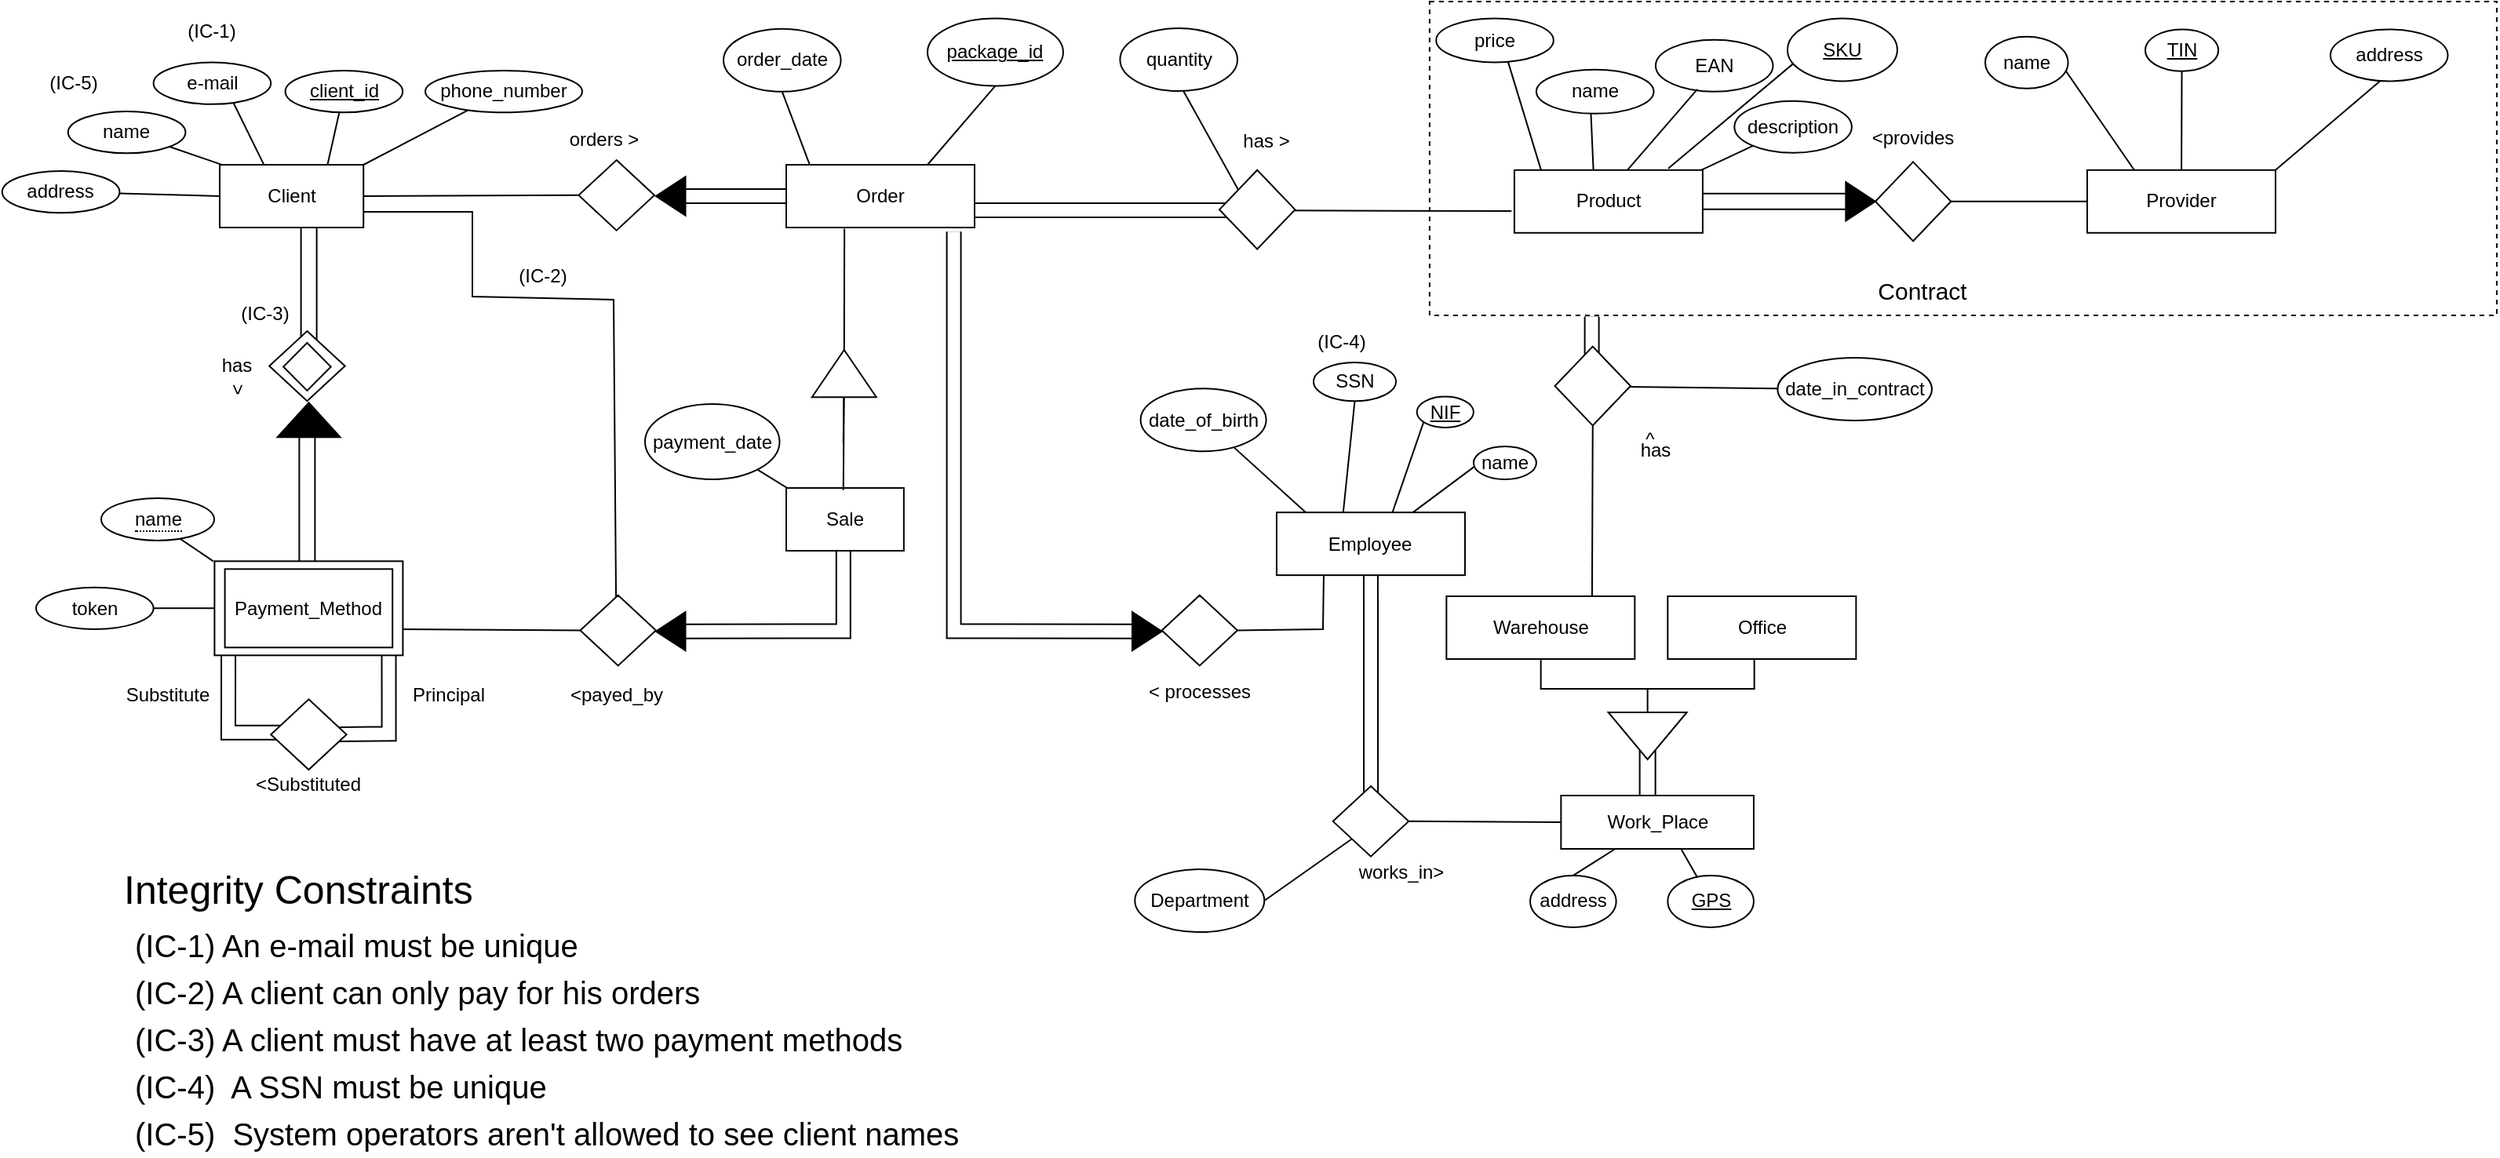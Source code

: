 <mxfile version="21.3.2" type="github">
  <diagram name="Page-1" id="xPYHQfnh46mK-k9WcB2l">
    <mxGraphModel dx="673" dy="382" grid="1" gridSize="10" guides="1" tooltips="1" connect="1" arrows="1" fold="1" page="1" pageScale="1" pageWidth="1169" pageHeight="1654" math="0" shadow="0">
      <root>
        <mxCell id="0" />
        <mxCell id="1" parent="0" />
        <mxCell id="c6sSTiB1Lbt-7I_A86Yg-37" value="" style="endArrow=none;html=1;rounded=0;entryX=1;entryY=0.75;entryDx=0;entryDy=0;exitX=0.474;exitY=0.216;exitDx=0;exitDy=0;exitPerimeter=0;" parent="1" source="q-D3DN9akOICgejKjBbG-94" edge="1">
          <mxGeometry width="50" height="50" relative="1" as="geometry">
            <mxPoint x="408.75" y="197.57" as="sourcePoint" />
            <mxPoint x="270.6" y="144" as="targetPoint" />
            <Array as="points">
              <mxPoint x="430" y="200" />
              <mxPoint x="340" y="198" />
              <mxPoint x="340" y="144" />
            </Array>
          </mxGeometry>
        </mxCell>
        <mxCell id="c6sSTiB1Lbt-7I_A86Yg-24" value="" style="shape=filledEdge;curved=0;rounded=0;fixDash=1;endArrow=none;strokeWidth=10;fillColor=#ffffff;edgeStyle=orthogonalEdgeStyle;html=1;exitX=1;exitY=0.5;exitDx=0;exitDy=0;" parent="1" source="q-D3DN9akOICgejKjBbG-46" edge="1">
          <mxGeometry width="60" height="40" relative="1" as="geometry">
            <mxPoint x="640" y="132.68" as="sourcePoint" />
            <mxPoint x="840" y="143" as="targetPoint" />
            <Array as="points">
              <mxPoint x="612" y="134" />
              <mxPoint x="612" y="143" />
            </Array>
          </mxGeometry>
        </mxCell>
        <mxCell id="c6sSTiB1Lbt-7I_A86Yg-19" value="" style="shape=filledEdge;curved=0;rounded=0;fixDash=1;endArrow=none;strokeWidth=10;fillColor=#ffffff;edgeStyle=orthogonalEdgeStyle;html=1;exitX=0;exitY=0.5;exitDx=0;exitDy=0;entryX=0;entryY=0.5;entryDx=0;entryDy=0;" parent="1" source="q-D3DN9akOICgejKjBbG-64" target="q-D3DN9akOICgejKjBbG-46" edge="1">
          <mxGeometry width="60" height="40" relative="1" as="geometry">
            <mxPoint x="561.22" y="284.5" as="sourcePoint" />
            <mxPoint x="666.22" y="284.5" as="targetPoint" />
          </mxGeometry>
        </mxCell>
        <mxCell id="c6sSTiB1Lbt-7I_A86Yg-53" value="" style="shape=filledEdge;curved=0;rounded=0;fixDash=1;endArrow=none;strokeWidth=10;fillColor=#ffffff;edgeStyle=orthogonalEdgeStyle;html=1;exitX=0.89;exitY=1.065;exitDx=0;exitDy=0;entryX=0;entryY=0.5;entryDx=0;entryDy=0;exitPerimeter=0;" parent="1" source="q-D3DN9akOICgejKjBbG-46" target="c6sSTiB1Lbt-7I_A86Yg-55" edge="1">
          <mxGeometry width="60" height="40" relative="1" as="geometry">
            <mxPoint x="681" y="401" as="sourcePoint" />
            <mxPoint x="820" y="411" as="targetPoint" />
            <Array as="points">
              <mxPoint x="647" y="411" />
            </Array>
          </mxGeometry>
        </mxCell>
        <mxCell id="c6sSTiB1Lbt-7I_A86Yg-34" value="" style="endArrow=none;html=1;rounded=0;exitX=0;exitY=0.5;exitDx=0;exitDy=0;" parent="1" source="q-D3DN9akOICgejKjBbG-94" edge="1">
          <mxGeometry width="50" height="50" relative="1" as="geometry">
            <mxPoint x="389.95" y="409.0" as="sourcePoint" />
            <mxPoint x="290" y="410" as="targetPoint" />
          </mxGeometry>
        </mxCell>
        <mxCell id="q-D3DN9akOICgejKjBbG-154" value="" style="shape=filledEdge;curved=0;rounded=0;fixDash=1;endArrow=none;strokeWidth=10;fillColor=#ffffff;edgeStyle=orthogonalEdgeStyle;html=1;entryX=0.501;entryY=0.188;entryDx=0;entryDy=0;entryPerimeter=0;exitX=0.152;exitY=1.004;exitDx=0;exitDy=0;exitPerimeter=0;" parent="1" source="q-D3DN9akOICgejKjBbG-145" edge="1">
          <mxGeometry width="60" height="40" relative="1" as="geometry">
            <mxPoint x="1053.48" y="169" as="sourcePoint" />
            <mxPoint x="1053.38" y="269" as="targetPoint" />
          </mxGeometry>
        </mxCell>
        <mxCell id="q-D3DN9akOICgejKjBbG-145" value="" style="whiteSpace=wrap;html=1;fillColor=none;dashed=1;" parent="1" vertex="1">
          <mxGeometry x="949.96" y="10" width="680" height="200" as="geometry" />
        </mxCell>
        <mxCell id="q-D3DN9akOICgejKjBbG-148" value="" style="shape=partialRectangle;whiteSpace=wrap;html=1;top=0;bottom=0;fillColor=none;rotation=-90;" parent="1" vertex="1">
          <mxGeometry x="1163.83" y="89.89" width="10" height="95.01" as="geometry" />
        </mxCell>
        <mxCell id="q-D3DN9akOICgejKjBbG-35" value="" style="shape=partialRectangle;whiteSpace=wrap;html=1;top=0;bottom=0;fillColor=none;" parent="1" vertex="1">
          <mxGeometry x="230.8" y="150" width="10" height="90" as="geometry" />
        </mxCell>
        <mxCell id="q-D3DN9akOICgejKjBbG-4" value="" style="endArrow=none;html=1;rounded=0;entryX=0.25;entryY=0;entryDx=0;entryDy=0;exitX=0.743;exitY=0.127;exitDx=0;exitDy=0;exitPerimeter=0;" parent="1" source="q-D3DN9akOICgejKjBbG-70" target="q-D3DN9akOICgejKjBbG-68" edge="1">
          <mxGeometry width="50" height="50" relative="1" as="geometry">
            <mxPoint x="1224.16" y="340.39" as="sourcePoint" />
            <mxPoint x="1274.16" y="290.39" as="targetPoint" />
          </mxGeometry>
        </mxCell>
        <mxCell id="q-D3DN9akOICgejKjBbG-5" value="" style="endArrow=none;html=1;rounded=0;exitX=-0.015;exitY=0.654;exitDx=0;exitDy=0;entryX=0.841;entryY=0.51;entryDx=0;entryDy=0;entryPerimeter=0;exitPerimeter=0;" parent="1" source="q-D3DN9akOICgejKjBbG-120" target="q-D3DN9akOICgejKjBbG-88" edge="1">
          <mxGeometry width="50" height="50" relative="1" as="geometry">
            <mxPoint x="996.58" y="127.69" as="sourcePoint" />
            <mxPoint x="931.58" y="128.69" as="targetPoint" />
          </mxGeometry>
        </mxCell>
        <mxCell id="q-D3DN9akOICgejKjBbG-7" value="" style="shape=filledEdge;curved=0;rounded=0;fixDash=1;endArrow=none;strokeWidth=10;fillColor=#ffffff;edgeStyle=orthogonalEdgeStyle;html=1;entryX=0.978;entryY=0.905;entryDx=0;entryDy=0;entryPerimeter=0;" parent="1" target="q-D3DN9akOICgejKjBbG-117" edge="1">
          <mxGeometry width="60" height="40" relative="1" as="geometry">
            <mxPoint x="252.9" y="477.02" as="sourcePoint" />
            <mxPoint x="312.9" y="437.02" as="targetPoint" />
            <Array as="points">
              <mxPoint x="253.9" y="476.66" />
              <mxPoint x="286.9" y="476.66" />
            </Array>
          </mxGeometry>
        </mxCell>
        <mxCell id="q-D3DN9akOICgejKjBbG-8" value="" style="shape=filledEdge;curved=0;rounded=0;fixDash=1;endArrow=none;strokeWidth=10;fillColor=#ffffff;edgeStyle=orthogonalEdgeStyle;html=1;exitX=0.021;exitY=0.898;exitDx=0;exitDy=0;exitPerimeter=0;entryX=0.152;entryY=0.474;entryDx=0;entryDy=0;entryPerimeter=0;" parent="1" source="q-D3DN9akOICgejKjBbG-117" target="q-D3DN9akOICgejKjBbG-90" edge="1">
          <mxGeometry width="60" height="40" relative="1" as="geometry">
            <mxPoint x="111.78" y="466.18" as="sourcePoint" />
            <mxPoint x="208.9" y="476.66" as="targetPoint" />
            <Array as="points">
              <mxPoint x="184.9" y="475.66" />
            </Array>
          </mxGeometry>
        </mxCell>
        <mxCell id="q-D3DN9akOICgejKjBbG-9" value="" style="shape=filledEdge;curved=0;rounded=0;fixDash=1;endArrow=none;strokeWidth=10;fillColor=#ffffff;edgeStyle=orthogonalEdgeStyle;html=1;exitX=0.5;exitY=1;exitDx=0;exitDy=0;entryX=0.501;entryY=0.188;entryDx=0;entryDy=0;entryPerimeter=0;" parent="1" source="q-D3DN9akOICgejKjBbG-100" target="q-D3DN9akOICgejKjBbG-112" edge="1">
          <mxGeometry width="60" height="40" relative="1" as="geometry">
            <mxPoint x="842.48" y="449" as="sourcePoint" />
            <mxPoint x="872.48" y="539" as="targetPoint" />
          </mxGeometry>
        </mxCell>
        <mxCell id="q-D3DN9akOICgejKjBbG-10" value="" style="endArrow=none;html=1;rounded=0;entryX=0.413;entryY=0.045;entryDx=0;entryDy=0;entryPerimeter=0;" parent="1" source="q-D3DN9akOICgejKjBbG-100" target="q-D3DN9akOICgejKjBbG-103" edge="1">
          <mxGeometry width="50" height="50" relative="1" as="geometry">
            <mxPoint x="898.21" y="362" as="sourcePoint" />
            <mxPoint x="921.21" y="386" as="targetPoint" />
            <Array as="points" />
          </mxGeometry>
        </mxCell>
        <mxCell id="q-D3DN9akOICgejKjBbG-11" value="" style="endArrow=none;html=1;rounded=0;" parent="1" target="q-D3DN9akOICgejKjBbG-34" edge="1">
          <mxGeometry width="50" height="50" relative="1" as="geometry">
            <mxPoint x="190" y="117.33" as="sourcePoint" />
            <mxPoint x="224" y="90.663" as="targetPoint" />
          </mxGeometry>
        </mxCell>
        <mxCell id="q-D3DN9akOICgejKjBbG-12" value="" style="endArrow=none;html=1;rounded=0;exitX=0.354;exitY=-0.014;exitDx=0;exitDy=0;exitPerimeter=0;entryX=0.5;entryY=1;entryDx=0;entryDy=0;" parent="1" source="q-D3DN9akOICgejKjBbG-100" target="q-D3DN9akOICgejKjBbG-101" edge="1">
          <mxGeometry width="50" height="50" relative="1" as="geometry">
            <mxPoint x="796.9" y="461.5" as="sourcePoint" />
            <mxPoint x="842.291" y="358.298" as="targetPoint" />
            <Array as="points" />
          </mxGeometry>
        </mxCell>
        <mxCell id="q-D3DN9akOICgejKjBbG-13" value="" style="endArrow=none;html=1;rounded=0;exitX=0.162;exitY=0.019;exitDx=0;exitDy=0;exitPerimeter=0;" parent="1" source="q-D3DN9akOICgejKjBbG-100" target="q-D3DN9akOICgejKjBbG-102" edge="1">
          <mxGeometry width="50" height="50" relative="1" as="geometry">
            <mxPoint x="802.08" y="362.5" as="sourcePoint" />
            <mxPoint x="780.9" y="408.5" as="targetPoint" />
            <Array as="points" />
          </mxGeometry>
        </mxCell>
        <mxCell id="q-D3DN9akOICgejKjBbG-14" value="" style="endArrow=none;html=1;rounded=0;entryX=0.24;entryY=0.175;entryDx=0;entryDy=0;entryPerimeter=0;exitX=0.5;exitY=1;exitDx=0;exitDy=0;" parent="1" source="q-D3DN9akOICgejKjBbG-100" target="q-D3DN9akOICgejKjBbG-104" edge="1">
          <mxGeometry width="50" height="50" relative="1" as="geometry">
            <mxPoint x="846.9" y="459.5" as="sourcePoint" />
            <mxPoint x="790.9" y="418.5" as="targetPoint" />
            <Array as="points" />
          </mxGeometry>
        </mxCell>
        <mxCell id="q-D3DN9akOICgejKjBbG-17" value="" style="endArrow=none;html=1;rounded=0;entryX=1;entryY=0;entryDx=0;entryDy=0;exitX=0.427;exitY=0.991;exitDx=0;exitDy=0;exitPerimeter=0;" parent="1" source="q-D3DN9akOICgejKjBbG-99" target="q-D3DN9akOICgejKjBbG-68" edge="1">
          <mxGeometry width="50" height="50" relative="1" as="geometry">
            <mxPoint x="1260.479" y="231.817" as="sourcePoint" />
            <mxPoint x="1185.96" y="267.39" as="targetPoint" />
            <Array as="points" />
          </mxGeometry>
        </mxCell>
        <mxCell id="q-D3DN9akOICgejKjBbG-18" value="" style="endArrow=none;html=1;rounded=0;entryX=0.464;entryY=0.942;entryDx=0;entryDy=0;entryPerimeter=0;" parent="1" target="q-D3DN9akOICgejKjBbG-61" edge="1">
          <mxGeometry width="50" height="50" relative="1" as="geometry">
            <mxPoint x="1054.483" y="121.21" as="sourcePoint" />
            <mxPoint x="1006.96" y="70.39" as="targetPoint" />
            <Array as="points" />
          </mxGeometry>
        </mxCell>
        <mxCell id="q-D3DN9akOICgejKjBbG-19" value="" style="endArrow=none;html=1;rounded=0;exitX=0.175;exitY=0.059;exitDx=0;exitDy=0;entryX=0.605;entryY=0.923;entryDx=0;entryDy=0;entryPerimeter=0;exitPerimeter=0;" parent="1" target="q-D3DN9akOICgejKjBbG-60" edge="1">
          <mxGeometry width="50" height="50" relative="1" as="geometry">
            <mxPoint x="1022.86" y="123.57" as="sourcePoint" />
            <mxPoint x="1008.56" y="75.61" as="targetPoint" />
            <Array as="points" />
          </mxGeometry>
        </mxCell>
        <mxCell id="q-D3DN9akOICgejKjBbG-20" value="" style="endArrow=none;html=1;rounded=0;entryX=0.5;entryY=1;entryDx=0;entryDy=0;exitX=0.75;exitY=0;exitDx=0;exitDy=0;" parent="1" source="q-D3DN9akOICgejKjBbG-46" target="q-D3DN9akOICgejKjBbG-53" edge="1">
          <mxGeometry width="50" height="50" relative="1" as="geometry">
            <mxPoint x="580" y="111" as="sourcePoint" />
            <mxPoint x="557.8" y="79" as="targetPoint" />
            <Array as="points" />
          </mxGeometry>
        </mxCell>
        <mxCell id="q-D3DN9akOICgejKjBbG-22" value="" style="shape=filledEdge;curved=0;rounded=0;fixDash=1;endArrow=none;strokeWidth=10;fillColor=#ffffff;edgeStyle=orthogonalEdgeStyle;html=1;entryX=0.921;entryY=0.5;entryDx=0;entryDy=0;entryPerimeter=0;" parent="1" source="q-D3DN9akOICgejKjBbG-64" edge="1">
          <mxGeometry width="60" height="40" relative="1" as="geometry">
            <mxPoint x="532.48" y="134" as="sourcePoint" />
            <mxPoint x="467.683" y="134" as="targetPoint" />
            <Array as="points">
              <mxPoint x="516" y="134" />
            </Array>
          </mxGeometry>
        </mxCell>
        <mxCell id="q-D3DN9akOICgejKjBbG-23" value="" style="endArrow=none;html=1;rounded=0;exitX=0;exitY=0;exitDx=0;exitDy=0;entryX=0.535;entryY=0.983;entryDx=0;entryDy=0;entryPerimeter=0;" parent="1" source="q-D3DN9akOICgejKjBbG-88" target="q-D3DN9akOICgejKjBbG-59" edge="1">
          <mxGeometry width="50" height="50" relative="1" as="geometry">
            <mxPoint x="892.922" y="118.074" as="sourcePoint" />
            <mxPoint x="832.466" y="87.54" as="targetPoint" />
            <Array as="points" />
          </mxGeometry>
        </mxCell>
        <mxCell id="q-D3DN9akOICgejKjBbG-25" value="" style="shape=partialRectangle;whiteSpace=wrap;html=1;top=0;bottom=0;fillColor=none;" parent="1" vertex="1">
          <mxGeometry x="229.7" y="280" width="10" height="90.66" as="geometry" />
        </mxCell>
        <mxCell id="q-D3DN9akOICgejKjBbG-26" value="Client" style="rounded=0;whiteSpace=wrap;html=1;" parent="1" vertex="1">
          <mxGeometry x="179" y="114" width="91.6" height="40" as="geometry" />
        </mxCell>
        <mxCell id="q-D3DN9akOICgejKjBbG-27" value="" style="endArrow=none;html=1;rounded=0;exitX=0.75;exitY=0;exitDx=0;exitDy=0;" parent="1" source="q-D3DN9akOICgejKjBbG-26" target="q-D3DN9akOICgejKjBbG-28" edge="1">
          <mxGeometry width="50" height="50" relative="1" as="geometry">
            <mxPoint x="271.6" y="118" as="sourcePoint" />
            <mxPoint x="305.6" y="91.333" as="targetPoint" />
          </mxGeometry>
        </mxCell>
        <mxCell id="q-D3DN9akOICgejKjBbG-28" value="client_id" style="ellipse;whiteSpace=wrap;html=1;fontStyle=4" parent="1" vertex="1">
          <mxGeometry x="220.8" y="53.997" width="74.8" height="26.667" as="geometry" />
        </mxCell>
        <mxCell id="q-D3DN9akOICgejKjBbG-29" value="" style="endArrow=none;html=1;rounded=0;exitX=0.31;exitY=0.011;exitDx=0;exitDy=0;exitPerimeter=0;entryX=0.671;entryY=0.91;entryDx=0;entryDy=0;entryPerimeter=0;" parent="1" source="q-D3DN9akOICgejKjBbG-26" target="c6sSTiB1Lbt-7I_A86Yg-49" edge="1">
          <mxGeometry width="50" height="50" relative="1" as="geometry">
            <mxPoint x="233.52" y="118" as="sourcePoint" />
            <mxPoint x="193.026" y="83.443" as="targetPoint" />
          </mxGeometry>
        </mxCell>
        <mxCell id="q-D3DN9akOICgejKjBbG-30" value="" style="endArrow=none;html=1;rounded=0;exitX=1;exitY=0;exitDx=0;exitDy=0;" parent="1" source="q-D3DN9akOICgejKjBbG-26" target="q-D3DN9akOICgejKjBbG-31" edge="1">
          <mxGeometry width="50" height="50" relative="1" as="geometry">
            <mxPoint x="281.6" y="128" as="sourcePoint" />
            <mxPoint x="315.6" y="101.333" as="targetPoint" />
          </mxGeometry>
        </mxCell>
        <mxCell id="q-D3DN9akOICgejKjBbG-31" value="phone_number" style="ellipse;whiteSpace=wrap;html=1;" parent="1" vertex="1">
          <mxGeometry x="310" y="54" width="100" height="26.67" as="geometry" />
        </mxCell>
        <mxCell id="q-D3DN9akOICgejKjBbG-32" value="" style="endArrow=none;html=1;rounded=0;exitX=0;exitY=0.5;exitDx=0;exitDy=0;" parent="1" source="q-D3DN9akOICgejKjBbG-26" target="q-D3DN9akOICgejKjBbG-33" edge="1">
          <mxGeometry width="50" height="50" relative="1" as="geometry">
            <mxPoint x="291.6" y="138" as="sourcePoint" />
            <mxPoint x="325.6" y="111.333" as="targetPoint" />
          </mxGeometry>
        </mxCell>
        <mxCell id="q-D3DN9akOICgejKjBbG-33" value="address" style="ellipse;whiteSpace=wrap;html=1;" parent="1" vertex="1">
          <mxGeometry x="40.4" y="117.997" width="74.8" height="26.667" as="geometry" />
        </mxCell>
        <mxCell id="q-D3DN9akOICgejKjBbG-34" value="name" style="ellipse;whiteSpace=wrap;html=1;" parent="1" vertex="1">
          <mxGeometry x="82.4" y="79.997" width="74.8" height="26.667" as="geometry" />
        </mxCell>
        <mxCell id="q-D3DN9akOICgejKjBbG-36" value="has" style="text;html=1;strokeColor=none;fillColor=none;align=center;verticalAlign=middle;whiteSpace=wrap;rounded=0;rotation=0;" parent="1" vertex="1">
          <mxGeometry x="159.55" y="226.57" width="60" height="30" as="geometry" />
        </mxCell>
        <mxCell id="q-D3DN9akOICgejKjBbG-37" value="" style="endArrow=none;html=1;rounded=0;entryX=0.697;entryY=0.956;entryDx=0;entryDy=0;entryPerimeter=0;" parent="1" target="Z_2j_RdefMAn-4eYZW_Z-14" edge="1">
          <mxGeometry width="50" height="50" relative="1" as="geometry">
            <mxPoint x="174.9" y="366.66" as="sourcePoint" />
            <mxPoint x="132.3" y="326.657" as="targetPoint" />
            <Array as="points">
              <mxPoint x="174.9" y="366.66" />
            </Array>
          </mxGeometry>
        </mxCell>
        <mxCell id="q-D3DN9akOICgejKjBbG-39" value="&lt;div&gt;&lt;br&gt;&lt;/div&gt;&lt;div&gt;&lt;br&gt;&lt;/div&gt;" style="shape=partialRectangle;whiteSpace=wrap;html=1;top=0;bottom=0;fillColor=none;rotation=-180;" parent="1" vertex="1">
          <mxGeometry x="1083.83" y="477" width="10" height="39" as="geometry" />
        </mxCell>
        <mxCell id="q-D3DN9akOICgejKjBbG-40" value="" style="strokeWidth=1;html=1;shape=mxgraph.flowchart.annotation_2;align=left;labelPosition=right;pointerEvents=1;rotation=-90;" parent="1" vertex="1">
          <mxGeometry x="1068.83" y="380" width="40" height="136" as="geometry" />
        </mxCell>
        <mxCell id="q-D3DN9akOICgejKjBbG-41" value="" style="triangle;whiteSpace=wrap;html=1;rotation=90;" parent="1" vertex="1">
          <mxGeometry x="1073.83" y="453" width="30" height="50" as="geometry" />
        </mxCell>
        <mxCell id="q-D3DN9akOICgejKjBbG-42" value="Work_Place" style="rounded=0;whiteSpace=wrap;html=1;" parent="1" vertex="1">
          <mxGeometry x="1033.68" y="516" width="122.8" height="34" as="geometry" />
        </mxCell>
        <mxCell id="q-D3DN9akOICgejKjBbG-43" value="&amp;lt;Substituted" style="text;html=1;strokeColor=none;fillColor=none;align=center;verticalAlign=middle;whiteSpace=wrap;rounded=0;" parent="1" vertex="1">
          <mxGeometry x="196.2" y="494.0" width="79.2" height="30" as="geometry" />
        </mxCell>
        <mxCell id="q-D3DN9akOICgejKjBbG-44" value="&lt;div&gt;&lt;font style=&quot;font-size: 12px;&quot;&gt;(IC-3)&lt;/font&gt;&lt;/div&gt;" style="text;html=1;strokeColor=none;fillColor=none;align=center;verticalAlign=middle;whiteSpace=wrap;rounded=0;fontSize=8;" parent="1" vertex="1">
          <mxGeometry x="175.5" y="192.55" width="64.2" height="32" as="geometry" />
        </mxCell>
        <mxCell id="q-D3DN9akOICgejKjBbG-45" value="&amp;gt;" style="text;html=1;strokeColor=none;fillColor=none;align=center;verticalAlign=middle;whiteSpace=wrap;rounded=0;rotation=90;" parent="1" vertex="1">
          <mxGeometry x="160.65" y="241.96" width="60" height="30" as="geometry" />
        </mxCell>
        <mxCell id="q-D3DN9akOICgejKjBbG-49" value="" style="endArrow=none;html=1;rounded=0;exitX=0;exitY=0.5;exitDx=0;exitDy=0;entryX=1;entryY=0.5;entryDx=0;entryDy=0;" parent="1" source="q-D3DN9akOICgejKjBbG-56" edge="1" target="Z_2j_RdefMAn-4eYZW_Z-15">
          <mxGeometry width="50" height="50" relative="1" as="geometry">
            <mxPoint x="54.9" y="426.66" as="sourcePoint" />
            <mxPoint x="141.7" y="396.66" as="targetPoint" />
            <Array as="points">
              <mxPoint x="154.9" y="396.66" />
            </Array>
          </mxGeometry>
        </mxCell>
        <mxCell id="q-D3DN9akOICgejKjBbG-51" value="orders &amp;gt;" style="text;html=1;strokeColor=none;fillColor=none;align=center;verticalAlign=middle;whiteSpace=wrap;rounded=0;rotation=0;" parent="1" vertex="1">
          <mxGeometry x="393.95" y="83" width="60" height="30" as="geometry" />
        </mxCell>
        <mxCell id="q-D3DN9akOICgejKjBbG-52" value="" style="endArrow=none;html=1;rounded=0;entryX=0.5;entryY=1;entryDx=0;entryDy=0;exitX=0.25;exitY=1;exitDx=0;exitDy=0;" parent="1" source="q-D3DN9akOICgejKjBbG-46" target="q-D3DN9akOICgejKjBbG-54" edge="1">
          <mxGeometry width="50" height="50" relative="1" as="geometry">
            <mxPoint x="535.68" y="109.22" as="sourcePoint" />
            <mxPoint x="471.56" y="99.883" as="targetPoint" />
            <Array as="points" />
          </mxGeometry>
        </mxCell>
        <mxCell id="q-D3DN9akOICgejKjBbG-53" value="package_id" style="ellipse;whiteSpace=wrap;html=1;fontStyle=4" parent="1" vertex="1">
          <mxGeometry x="630" y="20.72" width="86.48" height="43" as="geometry" />
        </mxCell>
        <mxCell id="q-D3DN9akOICgejKjBbG-54" value="order_date" style="ellipse;whiteSpace=wrap;html=1;" parent="1" vertex="1">
          <mxGeometry x="500.0" y="27.39" width="74.8" height="40" as="geometry" />
        </mxCell>
        <mxCell id="q-D3DN9akOICgejKjBbG-55" value="payment_date" style="ellipse;whiteSpace=wrap;html=1;" parent="1" vertex="1">
          <mxGeometry x="450" y="266.5" width="85.75" height="48" as="geometry" />
        </mxCell>
        <mxCell id="q-D3DN9akOICgejKjBbG-56" value="" style="rounded=0;whiteSpace=wrap;html=1;" parent="1" vertex="1">
          <mxGeometry x="175.7" y="366.66" width="120" height="60" as="geometry" />
        </mxCell>
        <mxCell id="q-D3DN9akOICgejKjBbG-57" value="" style="triangle;whiteSpace=wrap;html=1;rotation=-90;fillColor=#000000;" parent="1" vertex="1">
          <mxGeometry x="224.8" y="256.57" width="22" height="40" as="geometry" />
        </mxCell>
        <mxCell id="q-D3DN9akOICgejKjBbG-58" value="has &amp;gt;" style="text;html=1;strokeColor=none;fillColor=none;align=center;verticalAlign=middle;whiteSpace=wrap;rounded=0;rotation=0;" parent="1" vertex="1">
          <mxGeometry x="816.01" y="84" width="60" height="30" as="geometry" />
        </mxCell>
        <mxCell id="q-D3DN9akOICgejKjBbG-59" value="quantity " style="ellipse;whiteSpace=wrap;html=1;" parent="1" vertex="1">
          <mxGeometry x="752.7" y="27" width="74.8" height="40" as="geometry" />
        </mxCell>
        <mxCell id="q-D3DN9akOICgejKjBbG-60" value="price" style="ellipse;whiteSpace=wrap;html=1;" parent="1" vertex="1">
          <mxGeometry x="954.11" y="20.72" width="74.8" height="28" as="geometry" />
        </mxCell>
        <mxCell id="q-D3DN9akOICgejKjBbG-61" value="name" style="ellipse;whiteSpace=wrap;html=1;" parent="1" vertex="1">
          <mxGeometry x="1017.96" y="53.39" width="74.8" height="28" as="geometry" />
        </mxCell>
        <mxCell id="q-D3DN9akOICgejKjBbG-62" value="description" style="ellipse;whiteSpace=wrap;html=1;" parent="1" vertex="1">
          <mxGeometry x="1144.16" y="73.39" width="74.8" height="33" as="geometry" />
        </mxCell>
        <mxCell id="q-D3DN9akOICgejKjBbG-63" value="EAN" style="ellipse;whiteSpace=wrap;html=1;" parent="1" vertex="1">
          <mxGeometry x="1093.96" y="34.39" width="74.8" height="33" as="geometry" />
        </mxCell>
        <mxCell id="q-D3DN9akOICgejKjBbG-64" value="" style="triangle;whiteSpace=wrap;html=1;rotation=-180;fillColor=#000000;" parent="1" vertex="1">
          <mxGeometry x="456.95" y="121.7" width="18.8" height="24.6" as="geometry" />
        </mxCell>
        <mxCell id="q-D3DN9akOICgejKjBbG-65" value="" style="endArrow=none;html=1;rounded=0;entryX=0.355;entryY=0.957;entryDx=0;entryDy=0;entryPerimeter=0;" parent="1" target="q-D3DN9akOICgejKjBbG-63" edge="1">
          <mxGeometry width="50" height="50" relative="1" as="geometry">
            <mxPoint x="1072.679" y="121.21" as="sourcePoint" />
            <mxPoint x="1016.96" y="80.39" as="targetPoint" />
            <Array as="points" />
          </mxGeometry>
        </mxCell>
        <mxCell id="q-D3DN9akOICgejKjBbG-66" value="" style="endArrow=none;html=1;rounded=0;exitX=0.994;exitY=0.119;exitDx=0;exitDy=0;exitPerimeter=0;" parent="1" target="q-D3DN9akOICgejKjBbG-62" edge="1">
          <mxGeometry width="50" height="50" relative="1" as="geometry">
            <mxPoint x="1104.76" y="125.97" as="sourcePoint" />
            <mxPoint x="1026.96" y="90.39" as="targetPoint" />
            <Array as="points" />
          </mxGeometry>
        </mxCell>
        <mxCell id="q-D3DN9akOICgejKjBbG-67" value="" style="endArrow=none;html=1;rounded=0;exitX=0.817;exitY=-0.025;exitDx=0;exitDy=0;entryX=0.217;entryY=0.48;entryDx=0;entryDy=0;entryPerimeter=0;exitPerimeter=0;" parent="1" source="q-D3DN9akOICgejKjBbG-120" target="q-D3DN9akOICgejKjBbG-124" edge="1">
          <mxGeometry width="50" height="50" relative="1" as="geometry">
            <mxPoint x="1105.36" y="141.21" as="sourcePoint" />
            <mxPoint x="1162.011" y="142.605" as="targetPoint" />
            <Array as="points" />
          </mxGeometry>
        </mxCell>
        <mxCell id="q-D3DN9akOICgejKjBbG-68" value="Provider" style="rounded=0;whiteSpace=wrap;html=1;" parent="1" vertex="1">
          <mxGeometry x="1368.96" y="117.39" width="120" height="40" as="geometry" />
        </mxCell>
        <mxCell id="q-D3DN9akOICgejKjBbG-69" value="has" style="text;html=1;strokeColor=none;fillColor=none;align=center;verticalAlign=middle;whiteSpace=wrap;rounded=0;rotation=0;" parent="1" vertex="1">
          <mxGeometry x="1063.96" y="281.48" width="60" height="30" as="geometry" />
        </mxCell>
        <mxCell id="q-D3DN9akOICgejKjBbG-70" value="name" style="ellipse;whiteSpace=wrap;html=1;" parent="1" vertex="1">
          <mxGeometry x="1303.96" y="32.39" width="52.8" height="33" as="geometry" />
        </mxCell>
        <mxCell id="q-D3DN9akOICgejKjBbG-71" value="TIN" style="ellipse;whiteSpace=wrap;html=1;fontStyle=4" parent="1" vertex="1">
          <mxGeometry x="1405.96" y="27.72" width="46.6" height="26.67" as="geometry" />
        </mxCell>
        <mxCell id="q-D3DN9akOICgejKjBbG-72" value="" style="endArrow=none;html=1;rounded=0;" parent="1" source="q-D3DN9akOICgejKjBbG-71" target="q-D3DN9akOICgejKjBbG-68" edge="1">
          <mxGeometry width="50" height="50" relative="1" as="geometry">
            <mxPoint x="1248.96" y="347.39" as="sourcePoint" />
            <mxPoint x="1220.96" y="306.39" as="targetPoint" />
            <Array as="points" />
          </mxGeometry>
        </mxCell>
        <mxCell id="q-D3DN9akOICgejKjBbG-73" value="Warehouse" style="rounded=0;whiteSpace=wrap;html=1;" parent="1" vertex="1">
          <mxGeometry x="960.68" y="389" width="120" height="40" as="geometry" />
        </mxCell>
        <mxCell id="q-D3DN9akOICgejKjBbG-74" value="date_in_contract" style="ellipse;whiteSpace=wrap;html=1;" parent="1" vertex="1">
          <mxGeometry x="1171.68" y="236.96" width="98.32" height="40" as="geometry" />
        </mxCell>
        <mxCell id="q-D3DN9akOICgejKjBbG-75" value="" style="endArrow=none;html=1;rounded=0;entryX=0;entryY=0.5;entryDx=0;entryDy=0;" parent="1" source="q-D3DN9akOICgejKjBbG-74" target="q-D3DN9akOICgejKjBbG-129" edge="1">
          <mxGeometry width="50" height="50" relative="1" as="geometry">
            <mxPoint x="1190.48" y="207" as="sourcePoint" />
            <mxPoint x="992.48" y="249" as="targetPoint" />
            <Array as="points" />
          </mxGeometry>
        </mxCell>
        <mxCell id="q-D3DN9akOICgejKjBbG-77" value="&lt;div&gt;&lt;font style=&quot;font-size: 20px;&quot;&gt;(IC-1) An e-mail must be unique&lt;/font&gt;&lt;br&gt;&lt;/div&gt;" style="text;html=1;strokeColor=none;fillColor=none;align=left;verticalAlign=middle;whiteSpace=wrap;rounded=0;fontSize=8;" parent="1" vertex="1">
          <mxGeometry x="122.55" y="595.94" width="357.45" height="30" as="geometry" />
        </mxCell>
        <mxCell id="q-D3DN9akOICgejKjBbG-79" value="&lt;div&gt;&lt;font style=&quot;font-size: 20px;&quot;&gt;(IC-3) A client must have at least two payment methods&lt;/font&gt;&lt;br&gt;&lt;/div&gt;" style="text;html=1;strokeColor=none;fillColor=none;align=left;verticalAlign=middle;whiteSpace=wrap;rounded=0;fontSize=8;" parent="1" vertex="1">
          <mxGeometry x="122.55" y="655.94" width="527.45" height="30" as="geometry" />
        </mxCell>
        <mxCell id="q-D3DN9akOICgejKjBbG-80" value="&lt;div&gt;&lt;font style=&quot;font-size: 20px;&quot;&gt;(IC-2) A client can only pay for his orders&lt;/font&gt;&lt;br&gt;&lt;/div&gt;" style="text;html=1;strokeColor=none;fillColor=none;align=left;verticalAlign=middle;whiteSpace=wrap;rounded=0;fontSize=8;" parent="1" vertex="1">
          <mxGeometry x="122.55" y="625.94" width="537.45" height="30" as="geometry" />
        </mxCell>
        <mxCell id="q-D3DN9akOICgejKjBbG-81" value="&lt;div&gt;&lt;font style=&quot;font-size: 20px;&quot;&gt;(IC-4)&amp;nbsp; A SSN must be unique&lt;/font&gt;&lt;br&gt;&lt;/div&gt;" style="text;html=1;strokeColor=none;fillColor=none;align=left;verticalAlign=middle;whiteSpace=wrap;rounded=0;fontSize=8;" parent="1" vertex="1">
          <mxGeometry x="122.55" y="685.94" width="297.45" height="30" as="geometry" />
        </mxCell>
        <mxCell id="q-D3DN9akOICgejKjBbG-83" value="(IC-1)" style="text;html=1;strokeColor=none;fillColor=none;align=center;verticalAlign=middle;whiteSpace=wrap;rounded=0;rotation=0;" parent="1" vertex="1">
          <mxGeometry x="144.2" y="14.39" width="60" height="30" as="geometry" />
        </mxCell>
        <mxCell id="q-D3DN9akOICgejKjBbG-84" value="Substitute" style="text;html=1;strokeColor=none;fillColor=none;align=center;verticalAlign=middle;whiteSpace=wrap;rounded=0;" parent="1" vertex="1">
          <mxGeometry x="115.7" y="436.66" width="60" height="30" as="geometry" />
        </mxCell>
        <mxCell id="q-D3DN9akOICgejKjBbG-85" value="Principal" style="text;html=1;strokeColor=none;fillColor=none;align=center;verticalAlign=middle;whiteSpace=wrap;rounded=0;" parent="1" vertex="1">
          <mxGeometry x="294.7" y="436.66" width="60" height="30" as="geometry" />
        </mxCell>
        <mxCell id="q-D3DN9akOICgejKjBbG-86" value="" style="rhombus;whiteSpace=wrap;html=1;" parent="1" vertex="1">
          <mxGeometry x="407.75" y="111" width="48.2" height="44.86" as="geometry" />
        </mxCell>
        <mxCell id="q-D3DN9akOICgejKjBbG-87" value="" style="rhombus;whiteSpace=wrap;html=1;" parent="1" vertex="1">
          <mxGeometry x="210.6" y="220.0" width="48.2" height="44.59" as="geometry" />
        </mxCell>
        <mxCell id="q-D3DN9akOICgejKjBbG-88" value="" style="rhombus;whiteSpace=wrap;html=1;" parent="1" vertex="1">
          <mxGeometry x="816.01" y="117.39" width="48.2" height="50.39" as="geometry" />
        </mxCell>
        <mxCell id="q-D3DN9akOICgejKjBbG-89" value="" style="endArrow=none;html=1;rounded=0;exitX=1.009;exitY=0.506;exitDx=0;exitDy=0;exitPerimeter=0;" parent="1" target="q-D3DN9akOICgejKjBbG-90" edge="1">
          <mxGeometry width="50" height="50" relative="1" as="geometry">
            <mxPoint x="251.06" y="476.804" as="sourcePoint" />
            <mxPoint x="279.9" y="426.66" as="targetPoint" />
            <Array as="points" />
          </mxGeometry>
        </mxCell>
        <mxCell id="q-D3DN9akOICgejKjBbG-90" value="" style="rhombus;whiteSpace=wrap;html=1;" parent="1" vertex="1">
          <mxGeometry x="211.6" y="454.66" width="48.2" height="44.86" as="geometry" />
        </mxCell>
        <mxCell id="q-D3DN9akOICgejKjBbG-92" value="&amp;lt;payed_by" style="text;html=1;strokeColor=none;fillColor=none;align=center;verticalAlign=middle;whiteSpace=wrap;rounded=0;rotation=0;" parent="1" vertex="1">
          <mxGeometry x="389.72" y="436.66" width="84.25" height="30" as="geometry" />
        </mxCell>
        <mxCell id="q-D3DN9akOICgejKjBbG-94" value="" style="rhombus;whiteSpace=wrap;html=1;" parent="1" vertex="1">
          <mxGeometry x="408.75" y="388.33" width="48.2" height="44.86" as="geometry" />
        </mxCell>
        <mxCell id="q-D3DN9akOICgejKjBbG-99" value="address" style="ellipse;whiteSpace=wrap;html=1;" parent="1" vertex="1">
          <mxGeometry x="1523.96" y="27.72" width="74.8" height="33" as="geometry" />
        </mxCell>
        <mxCell id="q-D3DN9akOICgejKjBbG-100" value="Employee" style="rounded=0;whiteSpace=wrap;html=1;" parent="1" vertex="1">
          <mxGeometry x="852.48" y="335.57" width="120" height="40" as="geometry" />
        </mxCell>
        <mxCell id="q-D3DN9akOICgejKjBbG-101" value="SSN" style="ellipse;whiteSpace=wrap;html=1;" parent="1" vertex="1">
          <mxGeometry x="876.01" y="240" width="52.5" height="24.59" as="geometry" />
        </mxCell>
        <mxCell id="q-D3DN9akOICgejKjBbG-102" value="date_of_birth" style="ellipse;whiteSpace=wrap;html=1;" parent="1" vertex="1">
          <mxGeometry x="765.8" y="256.57" width="80" height="40" as="geometry" />
        </mxCell>
        <mxCell id="q-D3DN9akOICgejKjBbG-103" value="name" style="ellipse;whiteSpace=wrap;html=1;" parent="1" vertex="1">
          <mxGeometry x="977.96" y="293.5" width="40" height="21" as="geometry" />
        </mxCell>
        <mxCell id="q-D3DN9akOICgejKjBbG-104" value="&lt;u&gt;NIF&lt;/u&gt;" style="ellipse;whiteSpace=wrap;html=1;" parent="1" vertex="1">
          <mxGeometry x="941.84" y="261.81" width="36.12" height="19.67" as="geometry" />
        </mxCell>
        <mxCell id="q-D3DN9akOICgejKjBbG-105" value="&amp;lt; processes" style="text;html=1;strokeColor=none;fillColor=none;align=center;verticalAlign=middle;whiteSpace=wrap;rounded=0;rotation=0;" parent="1" vertex="1">
          <mxGeometry x="765.8" y="435" width="75.2" height="30" as="geometry" />
        </mxCell>
        <mxCell id="q-D3DN9akOICgejKjBbG-106" value="Office" style="rounded=0;whiteSpace=wrap;html=1;" parent="1" vertex="1">
          <mxGeometry x="1101.68" y="389" width="120" height="40" as="geometry" />
        </mxCell>
        <mxCell id="q-D3DN9akOICgejKjBbG-107" value="&lt;u&gt;GPS&lt;/u&gt;" style="ellipse;whiteSpace=wrap;html=1;" parent="1" vertex="1">
          <mxGeometry x="1101.68" y="566.94" width="54.8" height="33" as="geometry" />
        </mxCell>
        <mxCell id="q-D3DN9akOICgejKjBbG-109" value="" style="endArrow=none;html=1;rounded=0;entryX=0.624;entryY=1.007;entryDx=0;entryDy=0;entryPerimeter=0;" parent="1" source="q-D3DN9akOICgejKjBbG-107" target="q-D3DN9akOICgejKjBbG-42" edge="1">
          <mxGeometry width="50" height="50" relative="1" as="geometry">
            <mxPoint x="1082.48" y="504.43" as="sourcePoint" />
            <mxPoint x="1027.059" y="558.002" as="targetPoint" />
            <Array as="points" />
          </mxGeometry>
        </mxCell>
        <mxCell id="q-D3DN9akOICgejKjBbG-110" value="" style="endArrow=none;html=1;rounded=0;exitX=0.5;exitY=0;exitDx=0;exitDy=0;" parent="1" source="c6sSTiB1Lbt-7I_A86Yg-50" target="q-D3DN9akOICgejKjBbG-42" edge="1">
          <mxGeometry width="50" height="50" relative="1" as="geometry">
            <mxPoint x="1058.286" y="569.193" as="sourcePoint" />
            <mxPoint x="1002.48" y="569" as="targetPoint" />
            <Array as="points" />
          </mxGeometry>
        </mxCell>
        <mxCell id="q-D3DN9akOICgejKjBbG-111" value="" style="endArrow=none;html=1;rounded=0;exitX=1;exitY=0.5;exitDx=0;exitDy=0;entryX=0;entryY=0.5;entryDx=0;entryDy=0;" parent="1" source="q-D3DN9akOICgejKjBbG-112" target="q-D3DN9akOICgejKjBbG-42" edge="1">
          <mxGeometry width="50" height="50" relative="1" as="geometry">
            <mxPoint x="947.43" y="533" as="sourcePoint" />
            <mxPoint x="1027.43" y="533" as="targetPoint" />
          </mxGeometry>
        </mxCell>
        <mxCell id="q-D3DN9akOICgejKjBbG-112" value="" style="rhombus;whiteSpace=wrap;html=1;" parent="1" vertex="1">
          <mxGeometry x="888.38" y="510" width="48.2" height="44.86" as="geometry" />
        </mxCell>
        <mxCell id="q-D3DN9akOICgejKjBbG-113" value="" style="endArrow=none;html=1;rounded=0;entryX=0;entryY=1;entryDx=0;entryDy=0;exitX=1;exitY=0.5;exitDx=0;exitDy=0;" parent="1" source="q-D3DN9akOICgejKjBbG-114" target="q-D3DN9akOICgejKjBbG-112" edge="1">
          <mxGeometry width="50" height="50" relative="1" as="geometry">
            <mxPoint x="841.382" y="533.04" as="sourcePoint" />
            <mxPoint x="931.06" y="563" as="targetPoint" />
          </mxGeometry>
        </mxCell>
        <mxCell id="q-D3DN9akOICgejKjBbG-114" value="Department" style="ellipse;whiteSpace=wrap;html=1;" parent="1" vertex="1">
          <mxGeometry x="762.14" y="563" width="82.52" height="40" as="geometry" />
        </mxCell>
        <mxCell id="q-D3DN9akOICgejKjBbG-115" value="works_in&amp;gt;" style="text;html=1;strokeColor=none;fillColor=none;align=center;verticalAlign=middle;whiteSpace=wrap;rounded=0;" parent="1" vertex="1">
          <mxGeometry x="886.01" y="550" width="91.95" height="30" as="geometry" />
        </mxCell>
        <mxCell id="q-D3DN9akOICgejKjBbG-116" value="" style="rhombus;whiteSpace=wrap;html=1;" parent="1" vertex="1">
          <mxGeometry x="219.55" y="227.5" width="30.3" height="30.46" as="geometry" />
        </mxCell>
        <mxCell id="q-D3DN9akOICgejKjBbG-117" value="Payment_Method" style="rounded=0;whiteSpace=wrap;html=1;align=center;" parent="1" vertex="1">
          <mxGeometry x="182.3" y="371.66" width="106.8" height="50" as="geometry" />
        </mxCell>
        <mxCell id="q-D3DN9akOICgejKjBbG-120" value="Product" style="rounded=0;whiteSpace=wrap;html=1;" parent="1" vertex="1">
          <mxGeometry x="1003.96" y="117.39" width="120" height="40" as="geometry" />
        </mxCell>
        <mxCell id="q-D3DN9akOICgejKjBbG-122" value="" style="endArrow=none;html=1;rounded=0;exitX=0;exitY=0.5;exitDx=0;exitDy=0;entryX=1;entryY=0.5;entryDx=0;entryDy=0;" parent="1" source="q-D3DN9akOICgejKjBbG-86" target="q-D3DN9akOICgejKjBbG-26" edge="1">
          <mxGeometry width="50" height="50" relative="1" as="geometry">
            <mxPoint x="358.3" y="127.33" as="sourcePoint" />
            <mxPoint x="293.3" y="128.33" as="targetPoint" />
          </mxGeometry>
        </mxCell>
        <mxCell id="q-D3DN9akOICgejKjBbG-123" value="^" style="text;html=1;strokeColor=none;fillColor=none;align=center;verticalAlign=middle;whiteSpace=wrap;rounded=0;rotation=0;" parent="1" vertex="1">
          <mxGeometry x="1074.63" y="281.48" width="31.17" height="15.5" as="geometry" />
        </mxCell>
        <mxCell id="q-D3DN9akOICgejKjBbG-124" value="SKU" style="ellipse;whiteSpace=wrap;html=1;fontStyle=4" parent="1" vertex="1">
          <mxGeometry x="1177.96" y="20.72" width="70" height="40" as="geometry" />
        </mxCell>
        <mxCell id="q-D3DN9akOICgejKjBbG-125" value="(IC-2)" style="text;html=1;strokeColor=none;fillColor=none;align=center;verticalAlign=middle;whiteSpace=wrap;rounded=0;rotation=0;" parent="1" vertex="1">
          <mxGeometry x="354.7" y="169.8" width="60" height="30" as="geometry" />
        </mxCell>
        <mxCell id="q-D3DN9akOICgejKjBbG-129" value="" style="rhombus;whiteSpace=wrap;html=1;" parent="1" vertex="1">
          <mxGeometry x="1029.78" y="229.8" width="48.2" height="50.39" as="geometry" />
        </mxCell>
        <mxCell id="q-D3DN9akOICgejKjBbG-132" value="" style="endArrow=none;html=1;rounded=0;exitX=0.5;exitY=1;exitDx=0;exitDy=0;" parent="1" source="q-D3DN9akOICgejKjBbG-129" edge="1">
          <mxGeometry width="50" height="50" relative="1" as="geometry">
            <mxPoint x="1068.83" y="328" as="sourcePoint" />
            <mxPoint x="1053.48" y="389" as="targetPoint" />
            <Array as="points" />
          </mxGeometry>
        </mxCell>
        <mxCell id="q-D3DN9akOICgejKjBbG-147" value="" style="rhombus;whiteSpace=wrap;html=1;" parent="1" vertex="1">
          <mxGeometry x="1233.96" y="112.2" width="48.2" height="50.39" as="geometry" />
        </mxCell>
        <mxCell id="q-D3DN9akOICgejKjBbG-152" value="&amp;lt;provides" style="text;html=1;strokeColor=none;fillColor=none;align=center;verticalAlign=middle;whiteSpace=wrap;rounded=0;rotation=0;" parent="1" vertex="1">
          <mxGeometry x="1228.06" y="82.2" width="60" height="30" as="geometry" />
        </mxCell>
        <mxCell id="q-D3DN9akOICgejKjBbG-46" value="Order" style="rounded=0;whiteSpace=wrap;html=1;" parent="1" vertex="1">
          <mxGeometry x="540" y="114.0" width="120" height="40" as="geometry" />
        </mxCell>
        <mxCell id="c6sSTiB1Lbt-7I_A86Yg-23" value="" style="endArrow=none;html=1;rounded=0;exitX=0.867;exitY=0.997;exitDx=0;exitDy=0;exitPerimeter=0;" parent="1" source="Z_2j_RdefMAn-4eYZW_Z-2" target="q-D3DN9akOICgejKjBbG-55" edge="1">
          <mxGeometry width="50" height="50" relative="1" as="geometry">
            <mxPoint x="591" y="421" as="sourcePoint" />
            <mxPoint x="547" y="320" as="targetPoint" />
            <Array as="points" />
          </mxGeometry>
        </mxCell>
        <mxCell id="c6sSTiB1Lbt-7I_A86Yg-26" value="" style="endArrow=none;html=1;rounded=0;exitX=1;exitY=0.5;exitDx=0;exitDy=0;entryX=0.25;entryY=1;entryDx=0;entryDy=0;" parent="1" source="c6sSTiB1Lbt-7I_A86Yg-27" target="q-D3DN9akOICgejKjBbG-100" edge="1">
          <mxGeometry width="50" height="50" relative="1" as="geometry">
            <mxPoint x="806.012" y="354.36" as="sourcePoint" />
            <mxPoint x="840" y="390" as="targetPoint" />
            <Array as="points">
              <mxPoint x="882" y="410" />
            </Array>
          </mxGeometry>
        </mxCell>
        <mxCell id="c6sSTiB1Lbt-7I_A86Yg-27" value="" style="rhombus;whiteSpace=wrap;html=1;" parent="1" vertex="1">
          <mxGeometry x="779.3" y="388.33" width="48.2" height="44.86" as="geometry" />
        </mxCell>
        <mxCell id="c6sSTiB1Lbt-7I_A86Yg-49" value="e-mail" style="ellipse;whiteSpace=wrap;html=1;" parent="1" vertex="1">
          <mxGeometry x="136.8" y="48.717" width="74.8" height="26.667" as="geometry" />
        </mxCell>
        <mxCell id="c6sSTiB1Lbt-7I_A86Yg-50" value="address" style="ellipse;whiteSpace=wrap;html=1;" parent="1" vertex="1">
          <mxGeometry x="1014.03" y="566.94" width="54.8" height="33" as="geometry" />
        </mxCell>
        <mxCell id="c6sSTiB1Lbt-7I_A86Yg-55" value="" style="triangle;whiteSpace=wrap;html=1;rotation=0;fillColor=#000000;" parent="1" vertex="1">
          <mxGeometry x="760.5" y="399.03" width="18.8" height="24.6" as="geometry" />
        </mxCell>
        <mxCell id="c6sSTiB1Lbt-7I_A86Yg-56" value="&lt;font style=&quot;font-size: 25px;&quot;&gt;Integrity Constraints&lt;/font&gt;" style="text;html=1;align=left;verticalAlign=middle;resizable=0;points=[];autosize=1;strokeColor=none;fillColor=none;" parent="1" vertex="1">
          <mxGeometry x="115.7" y="554.86" width="250" height="40" as="geometry" />
        </mxCell>
        <mxCell id="c6sSTiB1Lbt-7I_A86Yg-57" value="Contract" style="text;html=1;strokeColor=none;fillColor=none;align=center;verticalAlign=middle;whiteSpace=wrap;rounded=0;fontSize=15;" parent="1" vertex="1">
          <mxGeometry x="1233.96" y="178.81" width="60" height="30" as="geometry" />
        </mxCell>
        <mxCell id="c6sSTiB1Lbt-7I_A86Yg-58" value="(IC-4)" style="text;html=1;strokeColor=none;fillColor=none;align=center;verticalAlign=middle;whiteSpace=wrap;rounded=0;rotation=0;" parent="1" vertex="1">
          <mxGeometry x="864.21" y="212" width="60" height="30" as="geometry" />
        </mxCell>
        <mxCell id="c6sSTiB1Lbt-7I_A86Yg-62" value="" style="triangle;whiteSpace=wrap;html=1;rotation=0;fillColor=#000000;" parent="1" vertex="1">
          <mxGeometry x="1215.16" y="125.09" width="18.8" height="24.6" as="geometry" />
        </mxCell>
        <mxCell id="c6sSTiB1Lbt-7I_A86Yg-64" value="" style="endArrow=none;html=1;rounded=0;exitX=1;exitY=0.5;exitDx=0;exitDy=0;entryX=0;entryY=0.5;entryDx=0;entryDy=0;" parent="1" source="q-D3DN9akOICgejKjBbG-147" target="q-D3DN9akOICgejKjBbG-68" edge="1">
          <mxGeometry width="50" height="50" relative="1" as="geometry">
            <mxPoint x="1012" y="154" as="sourcePoint" />
            <mxPoint x="867" y="153" as="targetPoint" />
          </mxGeometry>
        </mxCell>
        <mxCell id="hwPrj3KljMoHUhSOIuEK-6" value="&lt;div&gt;&lt;font style=&quot;font-size: 20px;&quot;&gt;(IC-5)&amp;nbsp; System operators aren&#39;t allowed to see client names&lt;/font&gt;&lt;br&gt;&lt;/div&gt;" style="text;html=1;strokeColor=none;fillColor=none;align=left;verticalAlign=middle;whiteSpace=wrap;rounded=0;fontSize=8;" parent="1" vertex="1">
          <mxGeometry x="122.55" y="715.94" width="547.45" height="30" as="geometry" />
        </mxCell>
        <mxCell id="hwPrj3KljMoHUhSOIuEK-8" value="(IC-5)" style="text;html=1;strokeColor=none;fillColor=none;align=center;verticalAlign=middle;whiteSpace=wrap;rounded=0;rotation=0;" parent="1" vertex="1">
          <mxGeometry x="55.7" y="47.05" width="60" height="30" as="geometry" />
        </mxCell>
        <mxCell id="Z_2j_RdefMAn-4eYZW_Z-1" value="" style="shape=filledEdge;curved=0;rounded=0;fixDash=1;endArrow=none;strokeWidth=10;fillColor=#ffffff;edgeStyle=orthogonalEdgeStyle;html=1;exitX=0;exitY=0.5;exitDx=0;exitDy=0;entryX=0.486;entryY=0.928;entryDx=0;entryDy=0;entryPerimeter=0;" edge="1" parent="1" source="Z_2j_RdefMAn-4eYZW_Z-3" target="Z_2j_RdefMAn-4eYZW_Z-2">
          <mxGeometry width="60" height="40" relative="1" as="geometry">
            <mxPoint x="610" y="406.08" as="sourcePoint" />
            <mxPoint x="670" y="366.08" as="targetPoint" />
          </mxGeometry>
        </mxCell>
        <mxCell id="Z_2j_RdefMAn-4eYZW_Z-2" value="Sale" style="rounded=0;whiteSpace=wrap;html=1;" vertex="1" parent="1">
          <mxGeometry x="540" y="319.99" width="74.93" height="40" as="geometry" />
        </mxCell>
        <mxCell id="Z_2j_RdefMAn-4eYZW_Z-3" value="" style="triangle;whiteSpace=wrap;html=1;rotation=-180;fillColor=#000000;" vertex="1" parent="1">
          <mxGeometry x="456.95" y="399.03" width="18.8" height="24.6" as="geometry" />
        </mxCell>
        <mxCell id="Z_2j_RdefMAn-4eYZW_Z-4" value="" style="endArrow=none;html=1;rounded=0;" edge="1" parent="1" source="Z_2j_RdefMAn-4eYZW_Z-6">
          <mxGeometry width="50" height="50" relative="1" as="geometry">
            <mxPoint x="576.39" y="321.33" as="sourcePoint" />
            <mxPoint x="576.39" y="291.33" as="targetPoint" />
          </mxGeometry>
        </mxCell>
        <mxCell id="Z_2j_RdefMAn-4eYZW_Z-7" value="" style="endArrow=none;html=1;rounded=0;" edge="1" parent="1" target="Z_2j_RdefMAn-4eYZW_Z-6">
          <mxGeometry width="50" height="50" relative="1" as="geometry">
            <mxPoint x="576.39" y="321.33" as="sourcePoint" />
            <mxPoint x="576.39" y="291.33" as="targetPoint" />
          </mxGeometry>
        </mxCell>
        <mxCell id="Z_2j_RdefMAn-4eYZW_Z-6" value="" style="triangle;whiteSpace=wrap;html=1;rotation=-90;" vertex="1" parent="1">
          <mxGeometry x="561.82" y="226.57" width="30.13" height="41" as="geometry" />
        </mxCell>
        <mxCell id="Z_2j_RdefMAn-4eYZW_Z-8" value="" style="endArrow=none;html=1;rounded=0;exitX=1;exitY=0.5;exitDx=0;exitDy=0;entryX=0.309;entryY=1.019;entryDx=0;entryDy=0;entryPerimeter=0;" edge="1" parent="1" source="Z_2j_RdefMAn-4eYZW_Z-6" target="q-D3DN9akOICgejKjBbG-46">
          <mxGeometry width="50" height="50" relative="1" as="geometry">
            <mxPoint x="580" y="240" as="sourcePoint" />
            <mxPoint x="580" y="160" as="targetPoint" />
          </mxGeometry>
        </mxCell>
        <mxCell id="Z_2j_RdefMAn-4eYZW_Z-14" value="&lt;span style=&quot;border-bottom: 1px dotted&quot;&gt;name&lt;/span&gt;" style="ellipse;whiteSpace=wrap;html=1;align=center;" vertex="1" parent="1">
          <mxGeometry x="103.5" y="326.5" width="72" height="26.98" as="geometry" />
        </mxCell>
        <mxCell id="Z_2j_RdefMAn-4eYZW_Z-15" value="token" style="ellipse;whiteSpace=wrap;html=1;" vertex="1" parent="1">
          <mxGeometry x="62.0" y="383.327" width="74.8" height="26.667" as="geometry" />
        </mxCell>
      </root>
    </mxGraphModel>
  </diagram>
</mxfile>
